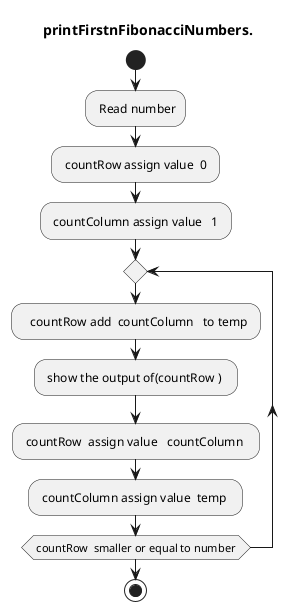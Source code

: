 @startuml
title printFirstnFibonacciNumbers.
start
: Read number;
: countRow assign value  0 ;
: countColumn assign value   1 ;
repeat
:   countRow add  countColumn   to temp ;
: show the output of(countRow )  ;
: countRow  assign value   countColumn  ; 
: countColumn assign value  temp  ; 
repeat while ( countRow  smaller or equal to number )
stop
@enduml